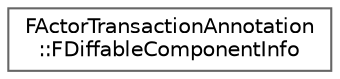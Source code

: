 digraph "Graphical Class Hierarchy"
{
 // INTERACTIVE_SVG=YES
 // LATEX_PDF_SIZE
  bgcolor="transparent";
  edge [fontname=Helvetica,fontsize=10,labelfontname=Helvetica,labelfontsize=10];
  node [fontname=Helvetica,fontsize=10,shape=box,height=0.2,width=0.4];
  rankdir="LR";
  Node0 [id="Node000000",label="FActorTransactionAnnotation\l::FDiffableComponentInfo",height=0.2,width=0.4,color="grey40", fillcolor="white", style="filled",URL="$da/d92/structFActorTransactionAnnotation_1_1FDiffableComponentInfo.html",tooltip=" "];
}
